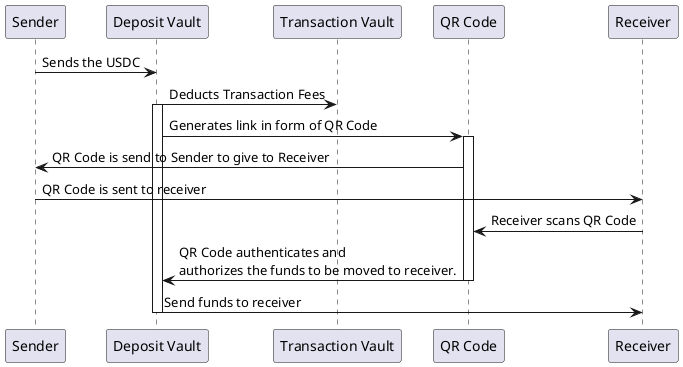 @startuml
participant Sender

participant "Deposit Vault"
participant "Transaction Vault"
participant "QR Code"
participant Receiver


Sender -> "Deposit Vault" : Sends the USDC 
"Deposit Vault" -> "Transaction Vault" : Deducts Transaction Fees
activate "Deposit Vault"
"Deposit Vault" -> "QR Code": Generates link in form of QR Code
activate "QR Code"
"QR Code" -> Sender: QR Code is send to Sender to give to Receiver
Sender -> Receiver: QR Code is sent to receiver 
Receiver -> "QR Code": Receiver scans QR Code

"QR Code" -> "Deposit Vault": QR Code authenticates and \nauthorizes the funds to be moved to receiver.
deactivate "QR Code"
"Deposit Vault" -> Receiver: Send funds to receiver
deactivate "Deposit Vault"

@enduml
